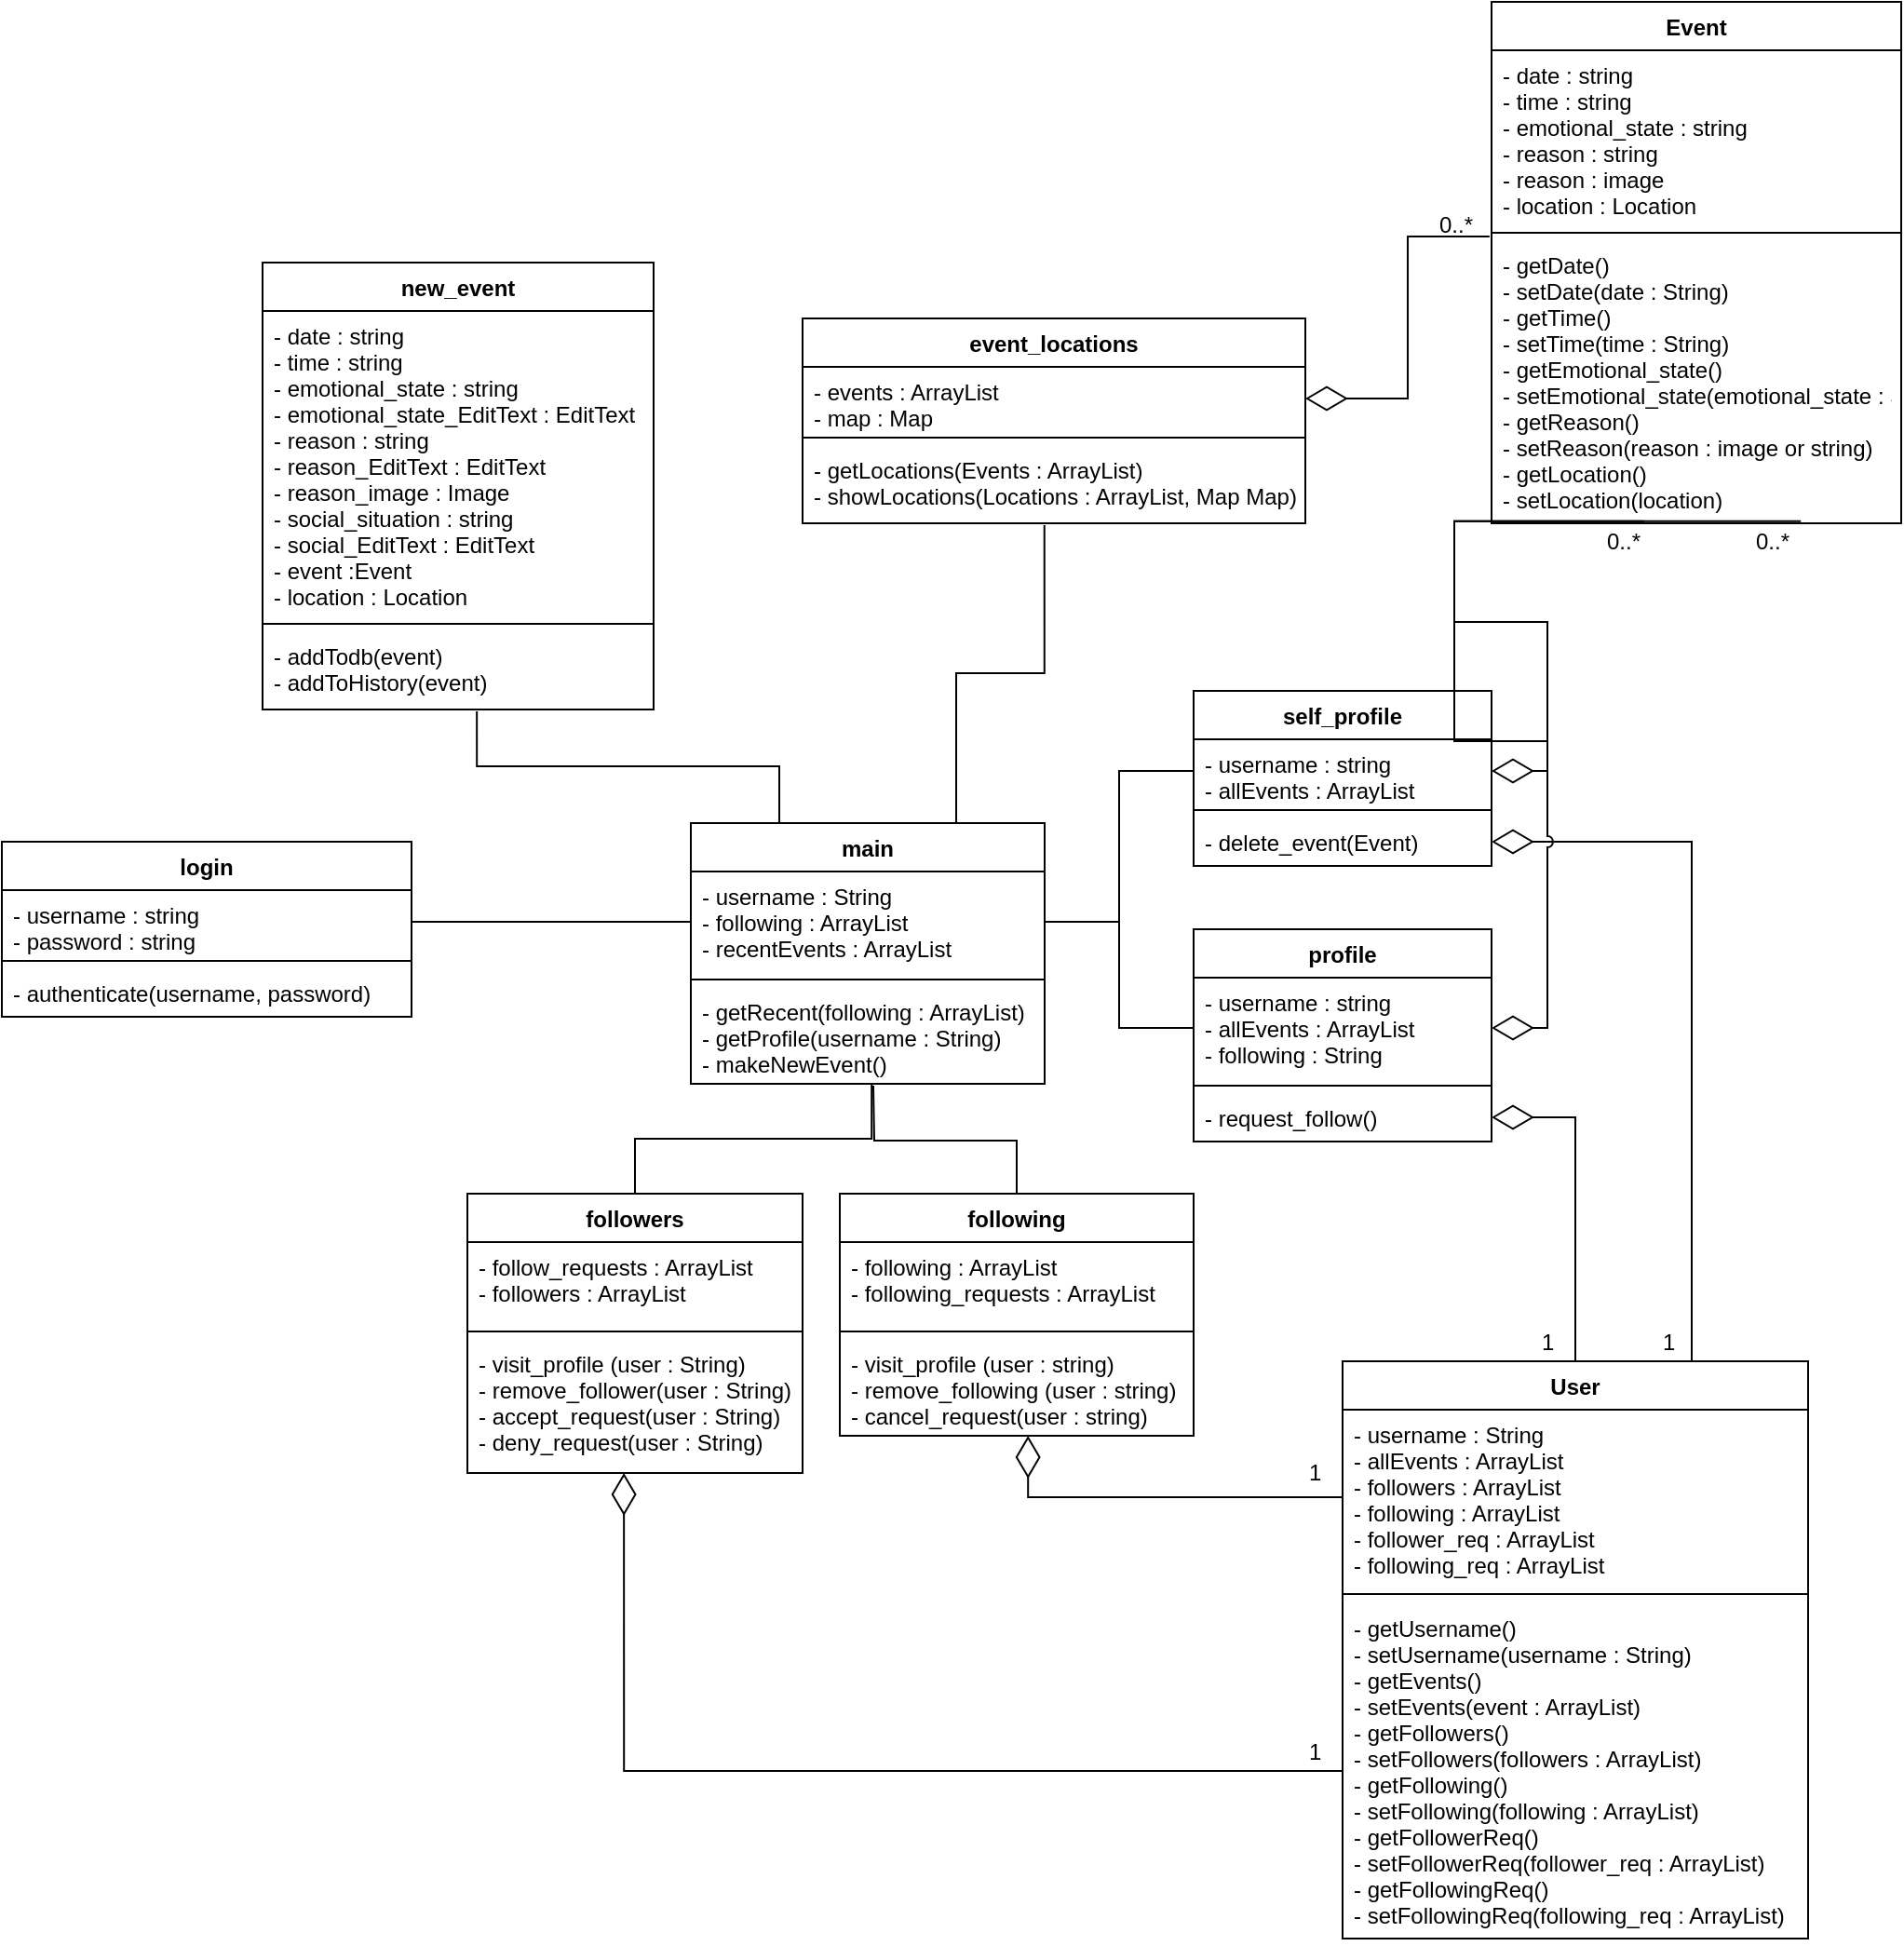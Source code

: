 <mxfile version="12.1.3" type="device" pages="1"><diagram id="89BdtTOl5b1sLIA1rx-a" name="Page-1"><mxGraphModel dx="1408" dy="1848" grid="1" gridSize="10" guides="1" tooltips="1" connect="1" arrows="1" fold="1" page="1" pageScale="1" pageWidth="850" pageHeight="1100" math="0" shadow="0"><root><mxCell id="0"/><mxCell id="1" parent="0"/><mxCell id="JDWCgryaWH3SIzJIZrs3-1" value="login" style="swimlane;fontStyle=1;align=center;verticalAlign=top;childLayout=stackLayout;horizontal=1;startSize=26;horizontalStack=0;resizeParent=1;resizeParentMax=0;resizeLast=0;collapsible=1;marginBottom=0;" parent="1" vertex="1"><mxGeometry x="80" y="171" width="220" height="94" as="geometry"/></mxCell><mxCell id="JDWCgryaWH3SIzJIZrs3-2" value="- username : string&#10;- password : string" style="text;strokeColor=none;fillColor=none;align=left;verticalAlign=top;spacingLeft=4;spacingRight=4;overflow=hidden;rotatable=0;points=[[0,0.5],[1,0.5]];portConstraint=eastwest;" parent="JDWCgryaWH3SIzJIZrs3-1" vertex="1"><mxGeometry y="26" width="220" height="34" as="geometry"/></mxCell><mxCell id="JDWCgryaWH3SIzJIZrs3-3" value="" style="line;strokeWidth=1;fillColor=none;align=left;verticalAlign=middle;spacingTop=-1;spacingLeft=3;spacingRight=3;rotatable=0;labelPosition=right;points=[];portConstraint=eastwest;" parent="JDWCgryaWH3SIzJIZrs3-1" vertex="1"><mxGeometry y="60" width="220" height="8" as="geometry"/></mxCell><mxCell id="JDWCgryaWH3SIzJIZrs3-4" value="- authenticate(username, password)" style="text;strokeColor=none;fillColor=none;align=left;verticalAlign=top;spacingLeft=4;spacingRight=4;overflow=hidden;rotatable=0;points=[[0,0.5],[1,0.5]];portConstraint=eastwest;" parent="JDWCgryaWH3SIzJIZrs3-1" vertex="1"><mxGeometry y="68" width="220" height="26" as="geometry"/></mxCell><mxCell id="JDWCgryaWH3SIzJIZrs3-5" value="new_event" style="swimlane;fontStyle=1;align=center;verticalAlign=top;childLayout=stackLayout;horizontal=1;startSize=26;horizontalStack=0;resizeParent=1;resizeParentMax=0;resizeLast=0;collapsible=1;marginBottom=0;" parent="1" vertex="1"><mxGeometry x="220" y="-140" width="210" height="240" as="geometry"/></mxCell><mxCell id="JDWCgryaWH3SIzJIZrs3-6" value="- date : string&#10;- time : string&#10;- emotional_state : string&#10;- emotional_state_EditText : EditText&#10;- reason : string&#10;- reason_EditText : EditText&#10;- reason_image : Image&#10;- social_situation : string&#10;- social_EditText : EditText&#10;- event :Event&#10;- location : Location" style="text;strokeColor=none;fillColor=none;align=left;verticalAlign=top;spacingLeft=4;spacingRight=4;overflow=hidden;rotatable=0;points=[[0,0.5],[1,0.5]];portConstraint=eastwest;" parent="JDWCgryaWH3SIzJIZrs3-5" vertex="1"><mxGeometry y="26" width="210" height="164" as="geometry"/></mxCell><mxCell id="JDWCgryaWH3SIzJIZrs3-7" value="" style="line;strokeWidth=1;fillColor=none;align=left;verticalAlign=middle;spacingTop=-1;spacingLeft=3;spacingRight=3;rotatable=0;labelPosition=right;points=[];portConstraint=eastwest;" parent="JDWCgryaWH3SIzJIZrs3-5" vertex="1"><mxGeometry y="190" width="210" height="8" as="geometry"/></mxCell><mxCell id="JDWCgryaWH3SIzJIZrs3-8" value="- addTodb(event)&#10;- addToHistory(event)" style="text;strokeColor=none;fillColor=none;align=left;verticalAlign=top;spacingLeft=4;spacingRight=4;overflow=hidden;rotatable=0;points=[[0,0.5],[1,0.5]];portConstraint=eastwest;" parent="JDWCgryaWH3SIzJIZrs3-5" vertex="1"><mxGeometry y="198" width="210" height="42" as="geometry"/></mxCell><mxCell id="JDWCgryaWH3SIzJIZrs3-41" style="edgeStyle=orthogonalEdgeStyle;rounded=0;orthogonalLoop=1;jettySize=auto;html=1;exitX=0.25;exitY=0;exitDx=0;exitDy=0;entryX=0.548;entryY=1.024;entryDx=0;entryDy=0;entryPerimeter=0;endArrow=none;endFill=0;" parent="1" source="JDWCgryaWH3SIzJIZrs3-9" target="JDWCgryaWH3SIzJIZrs3-8" edge="1"><mxGeometry relative="1" as="geometry"/></mxCell><mxCell id="ed26t3DrUZOlN3S6N4YQ-6" style="edgeStyle=orthogonalEdgeStyle;rounded=0;orthogonalLoop=1;jettySize=auto;html=1;exitX=0.75;exitY=0;exitDx=0;exitDy=0;entryX=0.481;entryY=1.024;entryDx=0;entryDy=0;entryPerimeter=0;endArrow=none;endFill=0;" edge="1" parent="1" source="JDWCgryaWH3SIzJIZrs3-9" target="ed26t3DrUZOlN3S6N4YQ-5"><mxGeometry relative="1" as="geometry"/></mxCell><mxCell id="JDWCgryaWH3SIzJIZrs3-9" value="main" style="swimlane;fontStyle=1;align=center;verticalAlign=top;childLayout=stackLayout;horizontal=1;startSize=26;horizontalStack=0;resizeParent=1;resizeParentMax=0;resizeLast=0;collapsible=1;marginBottom=0;" parent="1" vertex="1"><mxGeometry x="450" y="161" width="190" height="140" as="geometry"/></mxCell><mxCell id="JDWCgryaWH3SIzJIZrs3-10" value="- username : String&#10;- following : ArrayList&#10;- recentEvents : ArrayList" style="text;strokeColor=none;fillColor=none;align=left;verticalAlign=top;spacingLeft=4;spacingRight=4;overflow=hidden;rotatable=0;points=[[0,0.5],[1,0.5]];portConstraint=eastwest;" parent="JDWCgryaWH3SIzJIZrs3-9" vertex="1"><mxGeometry y="26" width="190" height="54" as="geometry"/></mxCell><mxCell id="JDWCgryaWH3SIzJIZrs3-11" value="" style="line;strokeWidth=1;fillColor=none;align=left;verticalAlign=middle;spacingTop=-1;spacingLeft=3;spacingRight=3;rotatable=0;labelPosition=right;points=[];portConstraint=eastwest;" parent="JDWCgryaWH3SIzJIZrs3-9" vertex="1"><mxGeometry y="80" width="190" height="8" as="geometry"/></mxCell><mxCell id="JDWCgryaWH3SIzJIZrs3-12" value="- getRecent(following : ArrayList)&#10;- getProfile(username : String)&#10;- makeNewEvent()" style="text;strokeColor=none;fillColor=none;align=left;verticalAlign=top;spacingLeft=4;spacingRight=4;overflow=hidden;rotatable=0;points=[[0,0.5],[1,0.5]];portConstraint=eastwest;" parent="JDWCgryaWH3SIzJIZrs3-9" vertex="1"><mxGeometry y="88" width="190" height="52" as="geometry"/></mxCell><mxCell id="JDWCgryaWH3SIzJIZrs3-13" value="profile" style="swimlane;fontStyle=1;align=center;verticalAlign=top;childLayout=stackLayout;horizontal=1;startSize=26;horizontalStack=0;resizeParent=1;resizeParentMax=0;resizeLast=0;collapsible=1;marginBottom=0;" parent="1" vertex="1"><mxGeometry x="720" y="218" width="160" height="114" as="geometry"/></mxCell><mxCell id="JDWCgryaWH3SIzJIZrs3-14" value="- username : string&#10;- allEvents : ArrayList&#10;- following : String" style="text;strokeColor=none;fillColor=none;align=left;verticalAlign=top;spacingLeft=4;spacingRight=4;overflow=hidden;rotatable=0;points=[[0,0.5],[1,0.5]];portConstraint=eastwest;" parent="JDWCgryaWH3SIzJIZrs3-13" vertex="1"><mxGeometry y="26" width="160" height="54" as="geometry"/></mxCell><mxCell id="JDWCgryaWH3SIzJIZrs3-15" value="" style="line;strokeWidth=1;fillColor=none;align=left;verticalAlign=middle;spacingTop=-1;spacingLeft=3;spacingRight=3;rotatable=0;labelPosition=right;points=[];portConstraint=eastwest;" parent="JDWCgryaWH3SIzJIZrs3-13" vertex="1"><mxGeometry y="80" width="160" height="8" as="geometry"/></mxCell><mxCell id="JDWCgryaWH3SIzJIZrs3-16" value="- request_follow()" style="text;strokeColor=none;fillColor=none;align=left;verticalAlign=top;spacingLeft=4;spacingRight=4;overflow=hidden;rotatable=0;points=[[0,0.5],[1,0.5]];portConstraint=eastwest;" parent="JDWCgryaWH3SIzJIZrs3-13" vertex="1"><mxGeometry y="88" width="160" height="26" as="geometry"/></mxCell><mxCell id="JDWCgryaWH3SIzJIZrs3-17" value="self_profile" style="swimlane;fontStyle=1;align=center;verticalAlign=top;childLayout=stackLayout;horizontal=1;startSize=26;horizontalStack=0;resizeParent=1;resizeParentMax=0;resizeLast=0;collapsible=1;marginBottom=0;" parent="1" vertex="1"><mxGeometry x="720" y="90" width="160" height="94" as="geometry"/></mxCell><mxCell id="JDWCgryaWH3SIzJIZrs3-18" value="- username : string&#10;- allEvents : ArrayList" style="text;strokeColor=none;fillColor=none;align=left;verticalAlign=top;spacingLeft=4;spacingRight=4;overflow=hidden;rotatable=0;points=[[0,0.5],[1,0.5]];portConstraint=eastwest;" parent="JDWCgryaWH3SIzJIZrs3-17" vertex="1"><mxGeometry y="26" width="160" height="34" as="geometry"/></mxCell><mxCell id="JDWCgryaWH3SIzJIZrs3-19" value="" style="line;strokeWidth=1;fillColor=none;align=left;verticalAlign=middle;spacingTop=-1;spacingLeft=3;spacingRight=3;rotatable=0;labelPosition=right;points=[];portConstraint=eastwest;" parent="JDWCgryaWH3SIzJIZrs3-17" vertex="1"><mxGeometry y="60" width="160" height="8" as="geometry"/></mxCell><mxCell id="JDWCgryaWH3SIzJIZrs3-20" value="- delete_event(Event)" style="text;strokeColor=none;fillColor=none;align=left;verticalAlign=top;spacingLeft=4;spacingRight=4;overflow=hidden;rotatable=0;points=[[0,0.5],[1,0.5]];portConstraint=eastwest;" parent="JDWCgryaWH3SIzJIZrs3-17" vertex="1"><mxGeometry y="68" width="160" height="26" as="geometry"/></mxCell><mxCell id="JDWCgryaWH3SIzJIZrs3-44" style="edgeStyle=orthogonalEdgeStyle;rounded=0;orthogonalLoop=1;jettySize=auto;html=1;exitX=0.5;exitY=0;exitDx=0;exitDy=0;entryX=0.511;entryY=1;entryDx=0;entryDy=0;entryPerimeter=0;endArrow=none;endFill=0;" parent="1" source="JDWCgryaWH3SIzJIZrs3-21" target="JDWCgryaWH3SIzJIZrs3-12" edge="1"><mxGeometry relative="1" as="geometry"/></mxCell><mxCell id="JDWCgryaWH3SIzJIZrs3-21" value="followers" style="swimlane;fontStyle=1;align=center;verticalAlign=top;childLayout=stackLayout;horizontal=1;startSize=26;horizontalStack=0;resizeParent=1;resizeParentMax=0;resizeLast=0;collapsible=1;marginBottom=0;" parent="1" vertex="1"><mxGeometry x="330" y="360" width="180" height="150" as="geometry"/></mxCell><mxCell id="JDWCgryaWH3SIzJIZrs3-22" value="- follow_requests : ArrayList&#10;- followers : ArrayList" style="text;strokeColor=none;fillColor=none;align=left;verticalAlign=top;spacingLeft=4;spacingRight=4;overflow=hidden;rotatable=0;points=[[0,0.5],[1,0.5]];portConstraint=eastwest;" parent="JDWCgryaWH3SIzJIZrs3-21" vertex="1"><mxGeometry y="26" width="180" height="44" as="geometry"/></mxCell><mxCell id="JDWCgryaWH3SIzJIZrs3-23" value="" style="line;strokeWidth=1;fillColor=none;align=left;verticalAlign=middle;spacingTop=-1;spacingLeft=3;spacingRight=3;rotatable=0;labelPosition=right;points=[];portConstraint=eastwest;" parent="JDWCgryaWH3SIzJIZrs3-21" vertex="1"><mxGeometry y="70" width="180" height="8" as="geometry"/></mxCell><mxCell id="JDWCgryaWH3SIzJIZrs3-24" value="- visit_profile (user : String)&#10;- remove_follower(user : String)&#10;- accept_request(user : String)&#10;- deny_request(user : String)" style="text;strokeColor=none;fillColor=none;align=left;verticalAlign=top;spacingLeft=4;spacingRight=4;overflow=hidden;rotatable=0;points=[[0,0.5],[1,0.5]];portConstraint=eastwest;" parent="JDWCgryaWH3SIzJIZrs3-21" vertex="1"><mxGeometry y="78" width="180" height="72" as="geometry"/></mxCell><mxCell id="JDWCgryaWH3SIzJIZrs3-45" style="edgeStyle=orthogonalEdgeStyle;rounded=0;orthogonalLoop=1;jettySize=auto;html=1;exitX=0.5;exitY=0;exitDx=0;exitDy=0;endArrow=none;endFill=0;" parent="1" source="JDWCgryaWH3SIzJIZrs3-25" edge="1"><mxGeometry relative="1" as="geometry"><mxPoint x="548" y="302" as="targetPoint"/></mxGeometry></mxCell><mxCell id="JDWCgryaWH3SIzJIZrs3-25" value="following" style="swimlane;fontStyle=1;align=center;verticalAlign=top;childLayout=stackLayout;horizontal=1;startSize=26;horizontalStack=0;resizeParent=1;resizeParentMax=0;resizeLast=0;collapsible=1;marginBottom=0;" parent="1" vertex="1"><mxGeometry x="530" y="360" width="190" height="130" as="geometry"/></mxCell><mxCell id="JDWCgryaWH3SIzJIZrs3-26" value="- following : ArrayList&#10;- following_requests : ArrayList" style="text;strokeColor=none;fillColor=none;align=left;verticalAlign=top;spacingLeft=4;spacingRight=4;overflow=hidden;rotatable=0;points=[[0,0.5],[1,0.5]];portConstraint=eastwest;" parent="JDWCgryaWH3SIzJIZrs3-25" vertex="1"><mxGeometry y="26" width="190" height="44" as="geometry"/></mxCell><mxCell id="JDWCgryaWH3SIzJIZrs3-27" value="" style="line;strokeWidth=1;fillColor=none;align=left;verticalAlign=middle;spacingTop=-1;spacingLeft=3;spacingRight=3;rotatable=0;labelPosition=right;points=[];portConstraint=eastwest;" parent="JDWCgryaWH3SIzJIZrs3-25" vertex="1"><mxGeometry y="70" width="190" height="8" as="geometry"/></mxCell><mxCell id="JDWCgryaWH3SIzJIZrs3-28" value="- visit_profile (user : string)&#10;- remove_following (user : string)&#10;- cancel_request(user : string)" style="text;strokeColor=none;fillColor=none;align=left;verticalAlign=top;spacingLeft=4;spacingRight=4;overflow=hidden;rotatable=0;points=[[0,0.5],[1,0.5]];portConstraint=eastwest;" parent="JDWCgryaWH3SIzJIZrs3-25" vertex="1"><mxGeometry y="78" width="190" height="52" as="geometry"/></mxCell><mxCell id="JDWCgryaWH3SIzJIZrs3-29" value="Event" style="swimlane;fontStyle=1;align=center;verticalAlign=top;childLayout=stackLayout;horizontal=1;startSize=26;horizontalStack=0;resizeParent=1;resizeParentMax=0;resizeLast=0;collapsible=1;marginBottom=0;" parent="1" vertex="1"><mxGeometry x="880" y="-280" width="220" height="280" as="geometry"/></mxCell><mxCell id="JDWCgryaWH3SIzJIZrs3-30" value="- date : string&#10;- time : string&#10;- emotional_state : string&#10;- reason : string&#10;- reason : image&#10;- location : Location" style="text;strokeColor=none;fillColor=none;align=left;verticalAlign=top;spacingLeft=4;spacingRight=4;overflow=hidden;rotatable=0;points=[[0,0.5],[1,0.5]];portConstraint=eastwest;" parent="JDWCgryaWH3SIzJIZrs3-29" vertex="1"><mxGeometry y="26" width="220" height="94" as="geometry"/></mxCell><mxCell id="JDWCgryaWH3SIzJIZrs3-31" value="" style="line;strokeWidth=1;fillColor=none;align=left;verticalAlign=middle;spacingTop=-1;spacingLeft=3;spacingRight=3;rotatable=0;labelPosition=right;points=[];portConstraint=eastwest;" parent="JDWCgryaWH3SIzJIZrs3-29" vertex="1"><mxGeometry y="120" width="220" height="8" as="geometry"/></mxCell><mxCell id="JDWCgryaWH3SIzJIZrs3-32" value="- getDate()&#10;- setDate(date : String)&#10;- getTime()&#10;- setTime(time : String)&#10;- getEmotional_state()&#10;- setEmotional_state(emotional_state : String)&#10;- getReason()&#10;- setReason(reason : image or string)&#10;- getLocation()&#10;- setLocation(location) " style="text;strokeColor=none;fillColor=none;align=left;verticalAlign=top;spacingLeft=4;spacingRight=4;overflow=hidden;rotatable=0;points=[[0,0.5],[1,0.5]];portConstraint=eastwest;" parent="JDWCgryaWH3SIzJIZrs3-29" vertex="1"><mxGeometry y="128" width="220" height="152" as="geometry"/></mxCell><mxCell id="JDWCgryaWH3SIzJIZrs3-52" style="edgeStyle=orthogonalEdgeStyle;rounded=0;orthogonalLoop=1;jettySize=auto;html=1;exitX=0.5;exitY=0;exitDx=0;exitDy=0;entryX=1;entryY=0.5;entryDx=0;entryDy=0;startArrow=none;startFill=0;endArrow=diamondThin;endFill=0;endSize=20;strokeWidth=1;" parent="1" source="JDWCgryaWH3SIzJIZrs3-33" target="JDWCgryaWH3SIzJIZrs3-16" edge="1"><mxGeometry relative="1" as="geometry"/></mxCell><mxCell id="JDWCgryaWH3SIzJIZrs3-53" style="edgeStyle=orthogonalEdgeStyle;rounded=0;orthogonalLoop=1;jettySize=auto;html=1;exitX=0.75;exitY=0;exitDx=0;exitDy=0;entryX=1;entryY=0.5;entryDx=0;entryDy=0;startArrow=none;startFill=0;endArrow=diamondThin;endFill=0;endSize=20;strokeWidth=1;" parent="1" source="JDWCgryaWH3SIzJIZrs3-33" target="JDWCgryaWH3SIzJIZrs3-20" edge="1"><mxGeometry relative="1" as="geometry"/></mxCell><mxCell id="JDWCgryaWH3SIzJIZrs3-33" value="User" style="swimlane;fontStyle=1;align=center;verticalAlign=top;childLayout=stackLayout;horizontal=1;startSize=26;horizontalStack=0;resizeParent=1;resizeParentMax=0;resizeLast=0;collapsible=1;marginBottom=0;" parent="1" vertex="1"><mxGeometry x="800" y="450" width="250" height="310" as="geometry"/></mxCell><mxCell id="JDWCgryaWH3SIzJIZrs3-34" value="- username : String&#10;- allEvents : ArrayList&#10;- followers : ArrayList&#10;- following : ArrayList&#10;- follower_req : ArrayList&#10;- following_req : ArrayList" style="text;strokeColor=none;fillColor=none;align=left;verticalAlign=top;spacingLeft=4;spacingRight=4;overflow=hidden;rotatable=0;points=[[0,0.5],[1,0.5]];portConstraint=eastwest;" parent="JDWCgryaWH3SIzJIZrs3-33" vertex="1"><mxGeometry y="26" width="250" height="94" as="geometry"/></mxCell><mxCell id="JDWCgryaWH3SIzJIZrs3-35" value="" style="line;strokeWidth=1;fillColor=none;align=left;verticalAlign=middle;spacingTop=-1;spacingLeft=3;spacingRight=3;rotatable=0;labelPosition=right;points=[];portConstraint=eastwest;" parent="JDWCgryaWH3SIzJIZrs3-33" vertex="1"><mxGeometry y="120" width="250" height="10" as="geometry"/></mxCell><mxCell id="JDWCgryaWH3SIzJIZrs3-36" value="- getUsername()&#10;- setUsername(username : String)&#10;- getEvents()&#10;- setEvents(event : ArrayList)&#10;- getFollowers()&#10;- setFollowers(followers : ArrayList)&#10;- getFollowing()&#10;- setFollowing(following : ArrayList)&#10;- getFollowerReq()&#10;- setFollowerReq(follower_req : ArrayList)&#10;- getFollowingReq()&#10;- setFollowingReq(following_req : ArrayList)" style="text;strokeColor=none;fillColor=none;align=left;verticalAlign=top;spacingLeft=4;spacingRight=4;overflow=hidden;rotatable=0;points=[[0,0.5],[1,0.5]];portConstraint=eastwest;" parent="JDWCgryaWH3SIzJIZrs3-33" vertex="1"><mxGeometry y="130" width="250" height="180" as="geometry"/></mxCell><mxCell id="JDWCgryaWH3SIzJIZrs3-40" style="edgeStyle=orthogonalEdgeStyle;rounded=0;orthogonalLoop=1;jettySize=auto;html=1;exitX=1;exitY=0.5;exitDx=0;exitDy=0;entryX=0;entryY=0.5;entryDx=0;entryDy=0;endArrow=none;endFill=0;" parent="1" source="JDWCgryaWH3SIzJIZrs3-2" target="JDWCgryaWH3SIzJIZrs3-10" edge="1"><mxGeometry relative="1" as="geometry"/></mxCell><mxCell id="JDWCgryaWH3SIzJIZrs3-42" style="edgeStyle=orthogonalEdgeStyle;rounded=0;orthogonalLoop=1;jettySize=auto;html=1;exitX=1;exitY=0.5;exitDx=0;exitDy=0;entryX=0;entryY=0.5;entryDx=0;entryDy=0;endArrow=none;endFill=0;" parent="1" source="JDWCgryaWH3SIzJIZrs3-10" target="JDWCgryaWH3SIzJIZrs3-18" edge="1"><mxGeometry relative="1" as="geometry"/></mxCell><mxCell id="JDWCgryaWH3SIzJIZrs3-43" style="edgeStyle=orthogonalEdgeStyle;rounded=0;orthogonalLoop=1;jettySize=auto;html=1;exitX=1;exitY=0.5;exitDx=0;exitDy=0;entryX=0;entryY=0.5;entryDx=0;entryDy=0;endArrow=none;endFill=0;" parent="1" source="JDWCgryaWH3SIzJIZrs3-10" target="JDWCgryaWH3SIzJIZrs3-14" edge="1"><mxGeometry relative="1" as="geometry"/></mxCell><mxCell id="JDWCgryaWH3SIzJIZrs3-47" style="edgeStyle=orthogonalEdgeStyle;rounded=0;orthogonalLoop=1;jettySize=auto;html=1;exitX=0;exitY=0.5;exitDx=0;exitDy=0;entryX=0.467;entryY=1;entryDx=0;entryDy=0;entryPerimeter=0;endArrow=diamondThin;endFill=0;endSize=20;" parent="1" source="JDWCgryaWH3SIzJIZrs3-36" target="JDWCgryaWH3SIzJIZrs3-24" edge="1"><mxGeometry relative="1" as="geometry"/></mxCell><mxCell id="JDWCgryaWH3SIzJIZrs3-48" value="1" style="text;html=1;resizable=0;points=[];autosize=1;align=left;verticalAlign=top;spacingTop=-4;" parent="1" vertex="1"><mxGeometry x="780" y="650" width="20" height="20" as="geometry"/></mxCell><mxCell id="JDWCgryaWH3SIzJIZrs3-49" style="edgeStyle=orthogonalEdgeStyle;rounded=0;orthogonalLoop=1;jettySize=auto;html=1;exitX=0;exitY=0.5;exitDx=0;exitDy=0;entryX=0.532;entryY=1;entryDx=0;entryDy=0;entryPerimeter=0;startArrow=none;startFill=0;endArrow=diamondThin;endFill=0;endSize=20;strokeWidth=1;" parent="1" source="JDWCgryaWH3SIzJIZrs3-34" target="JDWCgryaWH3SIzJIZrs3-28" edge="1"><mxGeometry relative="1" as="geometry"/></mxCell><mxCell id="JDWCgryaWH3SIzJIZrs3-50" value="1" style="text;html=1;resizable=0;points=[];autosize=1;align=left;verticalAlign=top;spacingTop=-4;" parent="1" vertex="1"><mxGeometry x="780" y="500" width="20" height="20" as="geometry"/></mxCell><mxCell id="JDWCgryaWH3SIzJIZrs3-54" value="1" style="text;html=1;resizable=0;points=[];autosize=1;align=left;verticalAlign=top;spacingTop=-4;" parent="1" vertex="1"><mxGeometry x="905" y="430" width="20" height="20" as="geometry"/></mxCell><mxCell id="JDWCgryaWH3SIzJIZrs3-55" value="1" style="text;html=1;resizable=0;points=[];autosize=1;align=left;verticalAlign=top;spacingTop=-4;" parent="1" vertex="1"><mxGeometry x="970" y="430" width="20" height="20" as="geometry"/></mxCell><mxCell id="JDWCgryaWH3SIzJIZrs3-56" style="edgeStyle=orthogonalEdgeStyle;rounded=0;orthogonalLoop=1;jettySize=auto;html=1;exitX=1;exitY=0.5;exitDx=0;exitDy=0;entryX=0.373;entryY=0.993;entryDx=0;entryDy=0;entryPerimeter=0;startArrow=diamondThin;startFill=0;endArrow=none;endFill=0;endSize=20;strokeWidth=1;startSize=20;" parent="1" source="JDWCgryaWH3SIzJIZrs3-18" target="JDWCgryaWH3SIzJIZrs3-32" edge="1"><mxGeometry relative="1" as="geometry"/></mxCell><mxCell id="JDWCgryaWH3SIzJIZrs3-57" value="0..*" style="text;html=1;resizable=0;points=[];autosize=1;align=left;verticalAlign=top;spacingTop=-4;" parent="1" vertex="1"><mxGeometry x="940" width="30" height="20" as="geometry"/></mxCell><mxCell id="JDWCgryaWH3SIzJIZrs3-58" style="edgeStyle=orthogonalEdgeStyle;rounded=0;orthogonalLoop=1;jettySize=auto;html=1;exitX=1;exitY=0.5;exitDx=0;exitDy=0;entryX=0.755;entryY=0.993;entryDx=0;entryDy=0;entryPerimeter=0;startArrow=diamondThin;startFill=0;startSize=20;endArrow=none;endFill=0;endSize=20;strokeWidth=1;jumpStyle=arc;" parent="1" source="JDWCgryaWH3SIzJIZrs3-14" target="JDWCgryaWH3SIzJIZrs3-32" edge="1"><mxGeometry relative="1" as="geometry"/></mxCell><mxCell id="JDWCgryaWH3SIzJIZrs3-59" value="0..*" style="text;html=1;resizable=0;points=[];autosize=1;align=left;verticalAlign=top;spacingTop=-4;" parent="1" vertex="1"><mxGeometry x="1020" width="30" height="20" as="geometry"/></mxCell><mxCell id="ed26t3DrUZOlN3S6N4YQ-2" value="event_locations" style="swimlane;fontStyle=1;align=center;verticalAlign=top;childLayout=stackLayout;horizontal=1;startSize=26;horizontalStack=0;resizeParent=1;resizeParentMax=0;resizeLast=0;collapsible=1;marginBottom=0;" vertex="1" parent="1"><mxGeometry x="510" y="-110" width="270" height="110" as="geometry"/></mxCell><mxCell id="ed26t3DrUZOlN3S6N4YQ-3" value="- events : ArrayList&#10;- map : Map" style="text;strokeColor=none;fillColor=none;align=left;verticalAlign=top;spacingLeft=4;spacingRight=4;overflow=hidden;rotatable=0;points=[[0,0.5],[1,0.5]];portConstraint=eastwest;" vertex="1" parent="ed26t3DrUZOlN3S6N4YQ-2"><mxGeometry y="26" width="270" height="34" as="geometry"/></mxCell><mxCell id="ed26t3DrUZOlN3S6N4YQ-4" value="" style="line;strokeWidth=1;fillColor=none;align=left;verticalAlign=middle;spacingTop=-1;spacingLeft=3;spacingRight=3;rotatable=0;labelPosition=right;points=[];portConstraint=eastwest;" vertex="1" parent="ed26t3DrUZOlN3S6N4YQ-2"><mxGeometry y="60" width="270" height="8" as="geometry"/></mxCell><mxCell id="ed26t3DrUZOlN3S6N4YQ-5" value="- getLocations(Events : ArrayList)&#10;- showLocations(Locations : ArrayList, Map Map)" style="text;strokeColor=none;fillColor=none;align=left;verticalAlign=top;spacingLeft=4;spacingRight=4;overflow=hidden;rotatable=0;points=[[0,0.5],[1,0.5]];portConstraint=eastwest;" vertex="1" parent="ed26t3DrUZOlN3S6N4YQ-2"><mxGeometry y="68" width="270" height="42" as="geometry"/></mxCell><mxCell id="ed26t3DrUZOlN3S6N4YQ-7" style="edgeStyle=orthogonalEdgeStyle;rounded=0;orthogonalLoop=1;jettySize=auto;html=1;exitX=1;exitY=0.5;exitDx=0;exitDy=0;entryX=-0.005;entryY=-0.013;entryDx=0;entryDy=0;entryPerimeter=0;endArrow=none;endFill=0;startArrow=diamondThin;startFill=0;endSize=20;startSize=20;" edge="1" parent="1" source="ed26t3DrUZOlN3S6N4YQ-3" target="JDWCgryaWH3SIzJIZrs3-32"><mxGeometry relative="1" as="geometry"/></mxCell><mxCell id="ed26t3DrUZOlN3S6N4YQ-8" value="0..*" style="text;html=1;resizable=0;points=[];autosize=1;align=left;verticalAlign=top;spacingTop=-4;" vertex="1" parent="1"><mxGeometry x="850" y="-170" width="30" height="20" as="geometry"/></mxCell></root></mxGraphModel></diagram></mxfile>